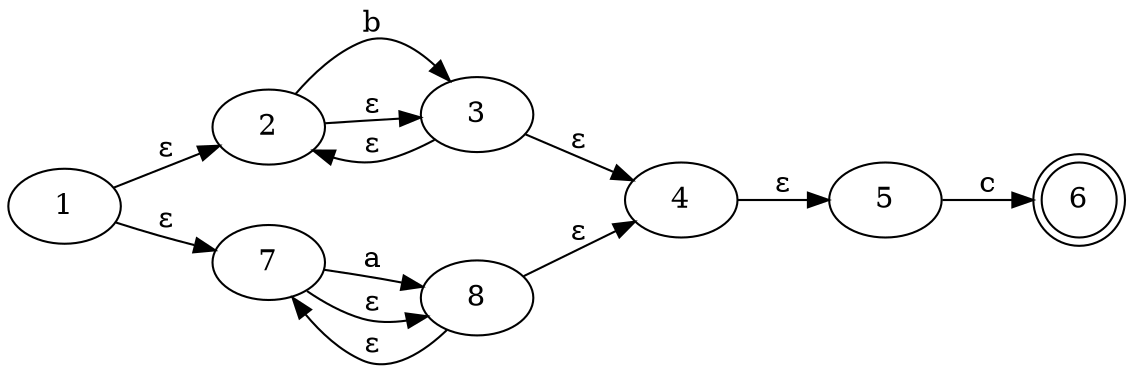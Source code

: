 digraph "(a*|b*).cNFA" {
	rankdir=LR
	1 [label=1]
	1 -> 2 [label="ε"]
	1 -> 7 [label="ε"]
	2 [label=2]
	2 -> 3 [label=b]
	2 -> 3 [label="ε"]
	3 [label=3]
	3 -> 4 [label="ε"]
	3 -> 2 [label="ε"]
	4 [label=4]
	4 -> 5 [label="ε"]
	5 [label=5]
	5 -> 6 [label=c]
	6 [label=6 shape=doublecircle]
	7 [label=7]
	7 -> 8 [label=a]
	7 -> 8 [label="ε"]
	8 [label=8]
	8 -> 4 [label="ε"]
	8 -> 7 [label="ε"]
}
